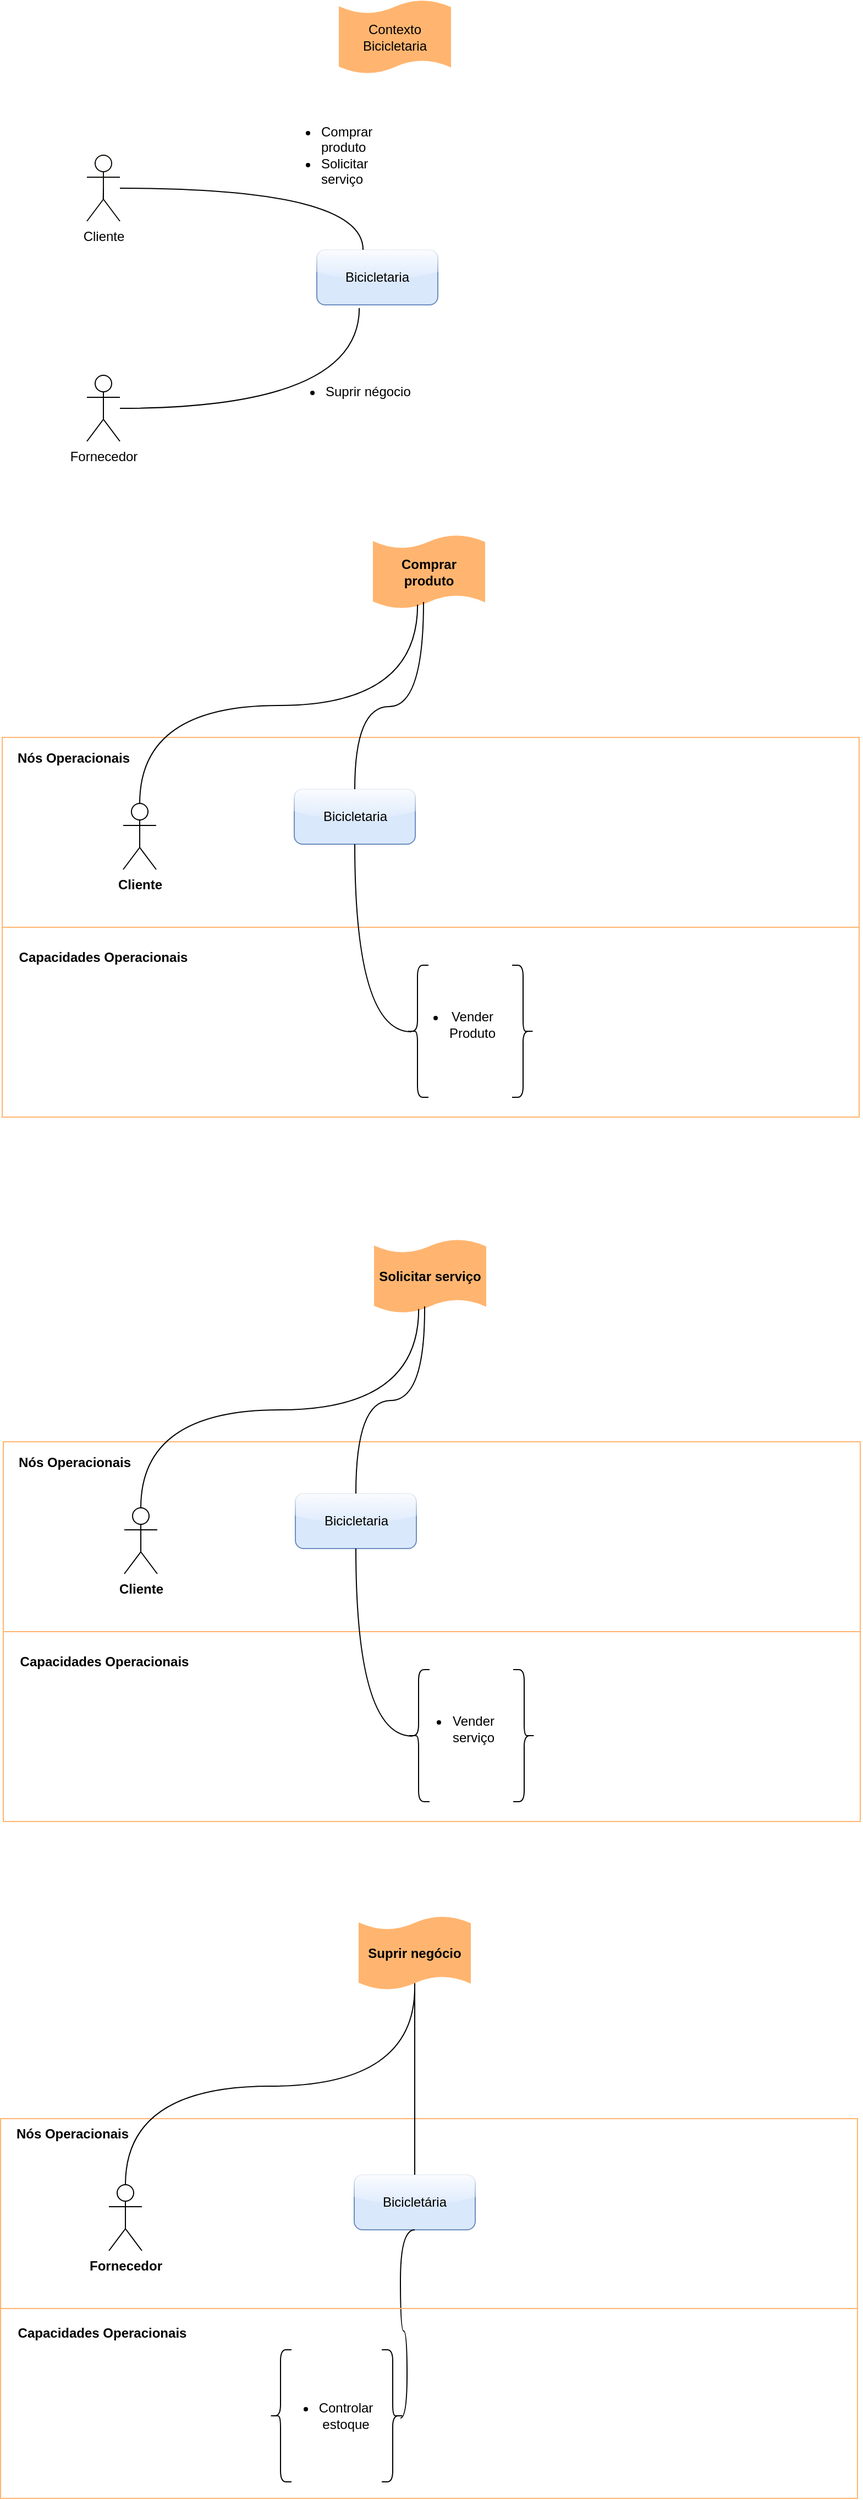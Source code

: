 <mxfile version="13.0.0" type="google"><diagram id="7fyQzICWQDXZxrT-Yl84" name="Página-1"><mxGraphModel dx="1108" dy="1619" grid="0" gridSize="10" guides="1" tooltips="1" connect="1" arrows="1" fold="1" page="1" pageScale="1" pageWidth="827" pageHeight="1169" math="0" shadow="0"><root><mxCell id="0"/><mxCell id="1" parent="0"/><mxCell id="LddraqRwuaRky6yM5HCB-5" value="" style="rounded=0;whiteSpace=wrap;html=1;fillColor=#FFFFFF;strokeColor=#FFB570;" parent="1" vertex="1"><mxGeometry x="23" y="-441" width="779" height="345" as="geometry"/></mxCell><mxCell id="Lfp-Gy-poZxc4YkVfj2p-4" value="Bicicletaria" style="rounded=1;whiteSpace=wrap;html=1;fillColor=#dae8fc;strokeColor=#6c8ebf;shadow=0;comic=0;glass=1;" parent="1" vertex="1"><mxGeometry x="309" y="-884" width="110" height="50" as="geometry"/></mxCell><mxCell id="Lfp-Gy-poZxc4YkVfj2p-5" value="Contexto&lt;br&gt;Bicicletaria" style="shape=tape;whiteSpace=wrap;html=1;strokeWidth=2;size=0.19;shadow=0;glass=1;comic=0;fillColor=#FFB570;strokeColor=#FFB570;" parent="1" vertex="1"><mxGeometry x="330" y="-1110" width="100" height="65" as="geometry"/></mxCell><mxCell id="Lfp-Gy-poZxc4YkVfj2p-9" style="rounded=0;orthogonalLoop=1;jettySize=auto;html=1;endArrow=none;endFill=0;edgeStyle=orthogonalEdgeStyle;curved=1;" parent="1" source="Lfp-Gy-poZxc4YkVfj2p-7" edge="1"><mxGeometry relative="1" as="geometry"><mxPoint x="351" y="-884" as="targetPoint"/></mxGeometry></mxCell><mxCell id="Lfp-Gy-poZxc4YkVfj2p-7" value="Cliente&lt;br&gt;" style="shape=umlActor;verticalLabelPosition=bottom;labelBackgroundColor=#ffffff;verticalAlign=top;html=1;shadow=0;glass=1;comic=0;strokeColor=#0D0B05;fillColor=none;" parent="1" vertex="1"><mxGeometry x="100" y="-970" width="30" height="60" as="geometry"/></mxCell><mxCell id="Lfp-Gy-poZxc4YkVfj2p-10" style="edgeStyle=orthogonalEdgeStyle;curved=1;rounded=0;orthogonalLoop=1;jettySize=auto;html=1;exitX=0.5;exitY=0.5;exitDx=0;exitDy=0;exitPerimeter=0;entryX=0.495;entryY=0.667;entryDx=0;entryDy=0;entryPerimeter=0;endArrow=none;endFill=0;" parent="1" source="Lfp-Gy-poZxc4YkVfj2p-7" target="Lfp-Gy-poZxc4YkVfj2p-7" edge="1"><mxGeometry relative="1" as="geometry"/></mxCell><mxCell id="Ru1Cinr7LTGRIk3RnGtM-2" value="&lt;ul&gt;&lt;li&gt;Comprar produto&lt;/li&gt;&lt;li&gt;Solicitar serviço&lt;/li&gt;&lt;/ul&gt;" style="rounded=0;whiteSpace=wrap;html=1;align=left;fillColor=none;strokeColor=none;" parent="1" vertex="1"><mxGeometry x="270.5" y="-1015" width="120" height="90" as="geometry"/></mxCell><mxCell id="Ru1Cinr7LTGRIk3RnGtM-6" style="edgeStyle=orthogonalEdgeStyle;rounded=0;orthogonalLoop=1;jettySize=auto;html=1;curved=1;endArrow=none;endFill=0;entryX=0.351;entryY=1.057;entryDx=0;entryDy=0;entryPerimeter=0;" parent="1" source="Ru1Cinr7LTGRIk3RnGtM-5" target="Lfp-Gy-poZxc4YkVfj2p-4" edge="1"><mxGeometry relative="1" as="geometry"/></mxCell><mxCell id="Ru1Cinr7LTGRIk3RnGtM-5" value="Fornecedor" style="shape=umlActor;verticalLabelPosition=bottom;labelBackgroundColor=#ffffff;verticalAlign=top;html=1;outlineConnect=0;fillColor=none;" parent="1" vertex="1"><mxGeometry x="100" y="-770" width="30" height="60" as="geometry"/></mxCell><mxCell id="Ru1Cinr7LTGRIk3RnGtM-7" value="&lt;ul&gt;&lt;li&gt;Suprir négocio&lt;/li&gt;&lt;/ul&gt;" style="rounded=0;whiteSpace=wrap;html=1;align=left;fillColor=none;strokeColor=none;" parent="1" vertex="1"><mxGeometry x="275" y="-800" width="120" height="90" as="geometry"/></mxCell><mxCell id="LddraqRwuaRky6yM5HCB-6" value="" style="endArrow=none;html=1;exitX=0;exitY=0.5;exitDx=0;exitDy=0;entryX=1;entryY=0.5;entryDx=0;entryDy=0;strokeColor=#FFB570;" parent="1" source="LddraqRwuaRky6yM5HCB-5" target="LddraqRwuaRky6yM5HCB-5" edge="1"><mxGeometry width="50" height="50" relative="1" as="geometry"><mxPoint x="158" y="-375" as="sourcePoint"/><mxPoint x="208" y="-425" as="targetPoint"/></mxGeometry></mxCell><mxCell id="LddraqRwuaRky6yM5HCB-7" value="&lt;b&gt;Nós Operacionais&lt;/b&gt;" style="text;html=1;strokeColor=none;fillColor=none;align=center;verticalAlign=middle;whiteSpace=wrap;rounded=0;" parent="1" vertex="1"><mxGeometry x="34" y="-443" width="108" height="42" as="geometry"/></mxCell><mxCell id="LddraqRwuaRky6yM5HCB-8" value="&lt;b&gt;Capacidades Operacionais&lt;/b&gt;" style="text;html=1;strokeColor=none;fillColor=none;align=center;verticalAlign=middle;whiteSpace=wrap;rounded=0;" parent="1" vertex="1"><mxGeometry x="23" y="-262" width="184" height="42" as="geometry"/></mxCell><mxCell id="LddraqRwuaRky6yM5HCB-9" value="&lt;b&gt;Cliente&lt;/b&gt;" style="shape=umlActor;verticalLabelPosition=bottom;labelBackgroundColor=#ffffff;verticalAlign=top;html=1;outlineConnect=0;strokeColor=#000000;fillColor=#FFFFFF;" parent="1" vertex="1"><mxGeometry x="133" y="-381" width="30" height="60" as="geometry"/></mxCell><mxCell id="LddraqRwuaRky6yM5HCB-12" value="&lt;b&gt;Comprar produto&lt;/b&gt;" style="shape=tape;whiteSpace=wrap;html=1;strokeWidth=2;size=0.19;shadow=0;glass=1;comic=0;fillColor=#FFB570;strokeColor=#FFB570;" parent="1" vertex="1"><mxGeometry x="361" y="-624" width="100" height="65" as="geometry"/></mxCell><mxCell id="LddraqRwuaRky6yM5HCB-14" value="Bicicletaria" style="rounded=1;whiteSpace=wrap;html=1;fillColor=#dae8fc;strokeColor=#6c8ebf;shadow=0;comic=0;glass=1;" parent="1" vertex="1"><mxGeometry x="288.5" y="-394" width="110" height="50" as="geometry"/></mxCell><mxCell id="h32CSZGF7OqWf0KsQrvp-6" value="" style="endArrow=none;html=1;exitX=0.5;exitY=0;exitDx=0;exitDy=0;exitPerimeter=0;edgeStyle=orthogonalEdgeStyle;curved=1;entryX=0.396;entryY=0.96;entryDx=0;entryDy=0;entryPerimeter=0;" parent="1" source="LddraqRwuaRky6yM5HCB-9" target="LddraqRwuaRky6yM5HCB-12" edge="1"><mxGeometry width="50" height="50" relative="1" as="geometry"><mxPoint x="361" y="-511" as="sourcePoint"/><mxPoint x="411" y="-561" as="targetPoint"/></mxGeometry></mxCell><mxCell id="AoFZwb4uxygtw_9rvPSW-3" value="" style="shape=curlyBracket;whiteSpace=wrap;html=1;rounded=1;" parent="1" vertex="1"><mxGeometry x="390.5" y="-234" width="20" height="120" as="geometry"/></mxCell><mxCell id="h32CSZGF7OqWf0KsQrvp-7" value="" style="endArrow=none;html=1;exitX=0.5;exitY=0;exitDx=0;exitDy=0;edgeStyle=orthogonalEdgeStyle;curved=1;" parent="1" source="LddraqRwuaRky6yM5HCB-14" edge="1"><mxGeometry width="50" height="50" relative="1" as="geometry"><mxPoint x="387" y="-375" as="sourcePoint"/><mxPoint x="406" y="-564" as="targetPoint"/><Array as="points"><mxPoint x="344" y="-469"/><mxPoint x="406" y="-469"/></Array></mxGeometry></mxCell><mxCell id="AoFZwb4uxygtw_9rvPSW-5" value="" style="shape=curlyBracket;whiteSpace=wrap;html=1;rounded=1;rotation=-180;" parent="1" vertex="1"><mxGeometry x="486.5" y="-234" width="20" height="120" as="geometry"/></mxCell><mxCell id="dO7hiKosk5S2s9dbpjtk-3" value="" style="endArrow=none;html=1;entryX=0.5;entryY=1;entryDx=0;entryDy=0;exitX=0;exitY=0.75;exitDx=0;exitDy=0;edgeStyle=orthogonalEdgeStyle;curved=1;" parent="1" source="hZX3stvcQUZNlkC7u9zk-4" target="LddraqRwuaRky6yM5HCB-14" edge="1"><mxGeometry width="50" height="50" relative="1" as="geometry"><mxPoint x="298" y="-257" as="sourcePoint"/><mxPoint x="348" y="-307" as="targetPoint"/></mxGeometry></mxCell><mxCell id="Qy7Jfm1BZ_F1jOxiq5Wg-1" value="" style="rounded=0;whiteSpace=wrap;html=1;fillColor=#FFFFFF;strokeColor=#FFB570;" parent="1" vertex="1"><mxGeometry x="21.5" y="814" width="779" height="345" as="geometry"/></mxCell><mxCell id="Qy7Jfm1BZ_F1jOxiq5Wg-2" value="&lt;b&gt;Fornecedor&lt;/b&gt;" style="shape=umlActor;verticalLabelPosition=bottom;labelBackgroundColor=#ffffff;verticalAlign=top;html=1;outlineConnect=0;strokeColor=#000000;fillColor=#FFFFFF;" parent="1" vertex="1"><mxGeometry x="120" y="874" width="30" height="60" as="geometry"/></mxCell><mxCell id="Qy7Jfm1BZ_F1jOxiq5Wg-3" value="Bicicletária" style="rounded=1;whiteSpace=wrap;html=1;fillColor=#dae8fc;strokeColor=#6c8ebf;shadow=0;comic=0;glass=1;" parent="1" vertex="1"><mxGeometry x="343" y="865" width="110" height="50" as="geometry"/></mxCell><mxCell id="Qy7Jfm1BZ_F1jOxiq5Wg-4" value="" style="endArrow=none;html=1;exitX=0.5;exitY=0;exitDx=0;exitDy=0;exitPerimeter=0;edgeStyle=orthogonalEdgeStyle;curved=1;" parent="1" source="Qy7Jfm1BZ_F1jOxiq5Wg-2" edge="1"><mxGeometry width="50" height="50" relative="1" as="geometry"><mxPoint x="348" y="744" as="sourcePoint"/><mxPoint x="398" y="694" as="targetPoint"/></mxGeometry></mxCell><mxCell id="Qy7Jfm1BZ_F1jOxiq5Wg-5" value="" style="shape=curlyBracket;whiteSpace=wrap;html=1;rounded=1;" parent="1" vertex="1"><mxGeometry x="266" y="1024" width="20" height="120" as="geometry"/></mxCell><mxCell id="Qy7Jfm1BZ_F1jOxiq5Wg-6" value="" style="endArrow=none;html=1;exitX=0.5;exitY=0;exitDx=0;exitDy=0;edgeStyle=orthogonalEdgeStyle;curved=1;" parent="1" source="Qy7Jfm1BZ_F1jOxiq5Wg-3" edge="1"><mxGeometry width="50" height="50" relative="1" as="geometry"><mxPoint x="374" y="880" as="sourcePoint"/><mxPoint x="398" y="691" as="targetPoint"/><Array as="points"><mxPoint x="398" y="633"/><mxPoint x="398" y="633"/></Array></mxGeometry></mxCell><mxCell id="Qy7Jfm1BZ_F1jOxiq5Wg-7" value="" style="shape=curlyBracket;whiteSpace=wrap;html=1;rounded=1;rotation=-180;" parent="1" vertex="1"><mxGeometry x="368" y="1024" width="20" height="120" as="geometry"/></mxCell><mxCell id="Qy7Jfm1BZ_F1jOxiq5Wg-8" value="&lt;ul&gt;&lt;li&gt;Controlar estoque&lt;/li&gt;&lt;/ul&gt;" style="text;html=1;strokeColor=none;fillColor=none;align=center;verticalAlign=middle;whiteSpace=wrap;rounded=0;" parent="1" vertex="1"><mxGeometry x="279.5" y="1071" width="71" height="26" as="geometry"/></mxCell><mxCell id="Qy7Jfm1BZ_F1jOxiq5Wg-9" value="" style="endArrow=none;html=1;entryX=0.5;entryY=1;entryDx=0;entryDy=0;edgeStyle=orthogonalEdgeStyle;curved=1;" parent="1" target="Qy7Jfm1BZ_F1jOxiq5Wg-3" edge="1"><mxGeometry width="50" height="50" relative="1" as="geometry"><mxPoint x="385" y="1086" as="sourcePoint"/><mxPoint x="332" y="929" as="targetPoint"/><Array as="points"><mxPoint x="391" y="1086"/><mxPoint x="391" y="1007"/><mxPoint x="385" y="1007"/><mxPoint x="385" y="915"/></Array></mxGeometry></mxCell><mxCell id="Qy7Jfm1BZ_F1jOxiq5Wg-10" value="" style="endArrow=none;html=1;exitX=0;exitY=0.5;exitDx=0;exitDy=0;entryX=1;entryY=0.5;entryDx=0;entryDy=0;strokeColor=#FFB570;" parent="1" source="Qy7Jfm1BZ_F1jOxiq5Wg-1" target="Qy7Jfm1BZ_F1jOxiq5Wg-1" edge="1"><mxGeometry width="50" height="50" relative="1" as="geometry"><mxPoint x="148.5" y="1111" as="sourcePoint"/><mxPoint x="198.5" y="1061" as="targetPoint"/></mxGeometry></mxCell><mxCell id="Qy7Jfm1BZ_F1jOxiq5Wg-11" value="&lt;b&gt;Nós Operacionais&lt;/b&gt;" style="text;html=1;strokeColor=none;fillColor=none;align=center;verticalAlign=middle;whiteSpace=wrap;rounded=0;" parent="1" vertex="1"><mxGeometry x="32.5" y="807" width="108" height="42" as="geometry"/></mxCell><mxCell id="Qy7Jfm1BZ_F1jOxiq5Wg-12" value="&lt;b&gt;Capacidades Operacionais&lt;/b&gt;" style="text;html=1;strokeColor=none;fillColor=none;align=center;verticalAlign=middle;whiteSpace=wrap;rounded=0;" parent="1" vertex="1"><mxGeometry x="21.5" y="988" width="184" height="42" as="geometry"/></mxCell><mxCell id="Qy7Jfm1BZ_F1jOxiq5Wg-13" value="&lt;b&gt;Suprir negócio&lt;br&gt;&lt;/b&gt;" style="shape=tape;whiteSpace=wrap;html=1;strokeWidth=2;size=0.19;shadow=0;glass=1;comic=0;fillColor=#FFB570;strokeColor=#FFB570;" parent="1" vertex="1"><mxGeometry x="348" y="631" width="100" height="65" as="geometry"/></mxCell><mxCell id="hZX3stvcQUZNlkC7u9zk-4" value="&lt;ul&gt;&lt;li&gt;Vender Produto&lt;/li&gt;&lt;/ul&gt;" style="text;html=1;strokeColor=none;fillColor=none;align=center;verticalAlign=middle;whiteSpace=wrap;rounded=0;" parent="1" vertex="1"><mxGeometry x="395" y="-193" width="71" height="26" as="geometry"/></mxCell><mxCell id="EIm9Lzq3ad5Kg6ByHJm1-14" value="" style="rounded=0;whiteSpace=wrap;html=1;fillColor=#FFFFFF;strokeColor=#FFB570;" parent="1" vertex="1"><mxGeometry x="24" y="199" width="779" height="345" as="geometry"/></mxCell><mxCell id="EIm9Lzq3ad5Kg6ByHJm1-15" value="" style="endArrow=none;html=1;exitX=0;exitY=0.5;exitDx=0;exitDy=0;entryX=1;entryY=0.5;entryDx=0;entryDy=0;strokeColor=#FFB570;" parent="1" source="EIm9Lzq3ad5Kg6ByHJm1-14" target="EIm9Lzq3ad5Kg6ByHJm1-14" edge="1"><mxGeometry width="50" height="50" relative="1" as="geometry"><mxPoint x="159" y="265" as="sourcePoint"/><mxPoint x="209" y="215" as="targetPoint"/></mxGeometry></mxCell><mxCell id="EIm9Lzq3ad5Kg6ByHJm1-16" value="&lt;b&gt;Nós Operacionais&lt;/b&gt;" style="text;html=1;strokeColor=none;fillColor=none;align=center;verticalAlign=middle;whiteSpace=wrap;rounded=0;" parent="1" vertex="1"><mxGeometry x="35" y="197" width="108" height="42" as="geometry"/></mxCell><mxCell id="EIm9Lzq3ad5Kg6ByHJm1-17" value="&lt;b&gt;Capacidades Operacionais&lt;/b&gt;" style="text;html=1;strokeColor=none;fillColor=none;align=center;verticalAlign=middle;whiteSpace=wrap;rounded=0;" parent="1" vertex="1"><mxGeometry x="24" y="378" width="184" height="42" as="geometry"/></mxCell><mxCell id="EIm9Lzq3ad5Kg6ByHJm1-18" value="&lt;b&gt;Cliente&lt;/b&gt;" style="shape=umlActor;verticalLabelPosition=bottom;labelBackgroundColor=#ffffff;verticalAlign=top;html=1;outlineConnect=0;strokeColor=#000000;fillColor=#FFFFFF;" parent="1" vertex="1"><mxGeometry x="134" y="259" width="30" height="60" as="geometry"/></mxCell><mxCell id="EIm9Lzq3ad5Kg6ByHJm1-19" value="&lt;b&gt;Solicitar serviço&lt;/b&gt;" style="shape=tape;whiteSpace=wrap;html=1;strokeWidth=2;size=0.19;shadow=0;glass=1;comic=0;fillColor=#FFB570;strokeColor=#FFB570;" parent="1" vertex="1"><mxGeometry x="362" y="16" width="100" height="65" as="geometry"/></mxCell><mxCell id="EIm9Lzq3ad5Kg6ByHJm1-20" value="Bicicletaria" style="rounded=1;whiteSpace=wrap;html=1;fillColor=#dae8fc;strokeColor=#6c8ebf;shadow=0;comic=0;glass=1;" parent="1" vertex="1"><mxGeometry x="289.5" y="246" width="110" height="50" as="geometry"/></mxCell><mxCell id="EIm9Lzq3ad5Kg6ByHJm1-21" value="" style="endArrow=none;html=1;exitX=0.5;exitY=0;exitDx=0;exitDy=0;exitPerimeter=0;edgeStyle=orthogonalEdgeStyle;curved=1;entryX=0.396;entryY=0.96;entryDx=0;entryDy=0;entryPerimeter=0;" parent="1" source="EIm9Lzq3ad5Kg6ByHJm1-18" target="EIm9Lzq3ad5Kg6ByHJm1-19" edge="1"><mxGeometry width="50" height="50" relative="1" as="geometry"><mxPoint x="362" y="129" as="sourcePoint"/><mxPoint x="412" y="79" as="targetPoint"/></mxGeometry></mxCell><mxCell id="EIm9Lzq3ad5Kg6ByHJm1-22" value="" style="shape=curlyBracket;whiteSpace=wrap;html=1;rounded=1;" parent="1" vertex="1"><mxGeometry x="391.5" y="406" width="20" height="120" as="geometry"/></mxCell><mxCell id="EIm9Lzq3ad5Kg6ByHJm1-23" value="" style="endArrow=none;html=1;exitX=0.5;exitY=0;exitDx=0;exitDy=0;edgeStyle=orthogonalEdgeStyle;curved=1;" parent="1" source="EIm9Lzq3ad5Kg6ByHJm1-20" edge="1"><mxGeometry width="50" height="50" relative="1" as="geometry"><mxPoint x="388" y="265" as="sourcePoint"/><mxPoint x="407" y="76" as="targetPoint"/></mxGeometry></mxCell><mxCell id="EIm9Lzq3ad5Kg6ByHJm1-24" value="" style="shape=curlyBracket;whiteSpace=wrap;html=1;rounded=1;rotation=-180;" parent="1" vertex="1"><mxGeometry x="487.5" y="406" width="20" height="120" as="geometry"/></mxCell><mxCell id="EIm9Lzq3ad5Kg6ByHJm1-25" value="" style="endArrow=none;html=1;entryX=0.5;entryY=1;entryDx=0;entryDy=0;exitX=0;exitY=0.75;exitDx=0;exitDy=0;edgeStyle=orthogonalEdgeStyle;curved=1;" parent="1" source="EIm9Lzq3ad5Kg6ByHJm1-26" target="EIm9Lzq3ad5Kg6ByHJm1-20" edge="1"><mxGeometry width="50" height="50" relative="1" as="geometry"><mxPoint x="299" y="383" as="sourcePoint"/><mxPoint x="349" y="333" as="targetPoint"/></mxGeometry></mxCell><mxCell id="EIm9Lzq3ad5Kg6ByHJm1-26" value="&lt;ul&gt;&lt;li&gt;Vender serviço&lt;/li&gt;&lt;/ul&gt;" style="text;html=1;strokeColor=none;fillColor=none;align=center;verticalAlign=middle;whiteSpace=wrap;rounded=0;" parent="1" vertex="1"><mxGeometry x="396" y="447" width="71" height="26" as="geometry"/></mxCell></root></mxGraphModel></diagram></mxfile>